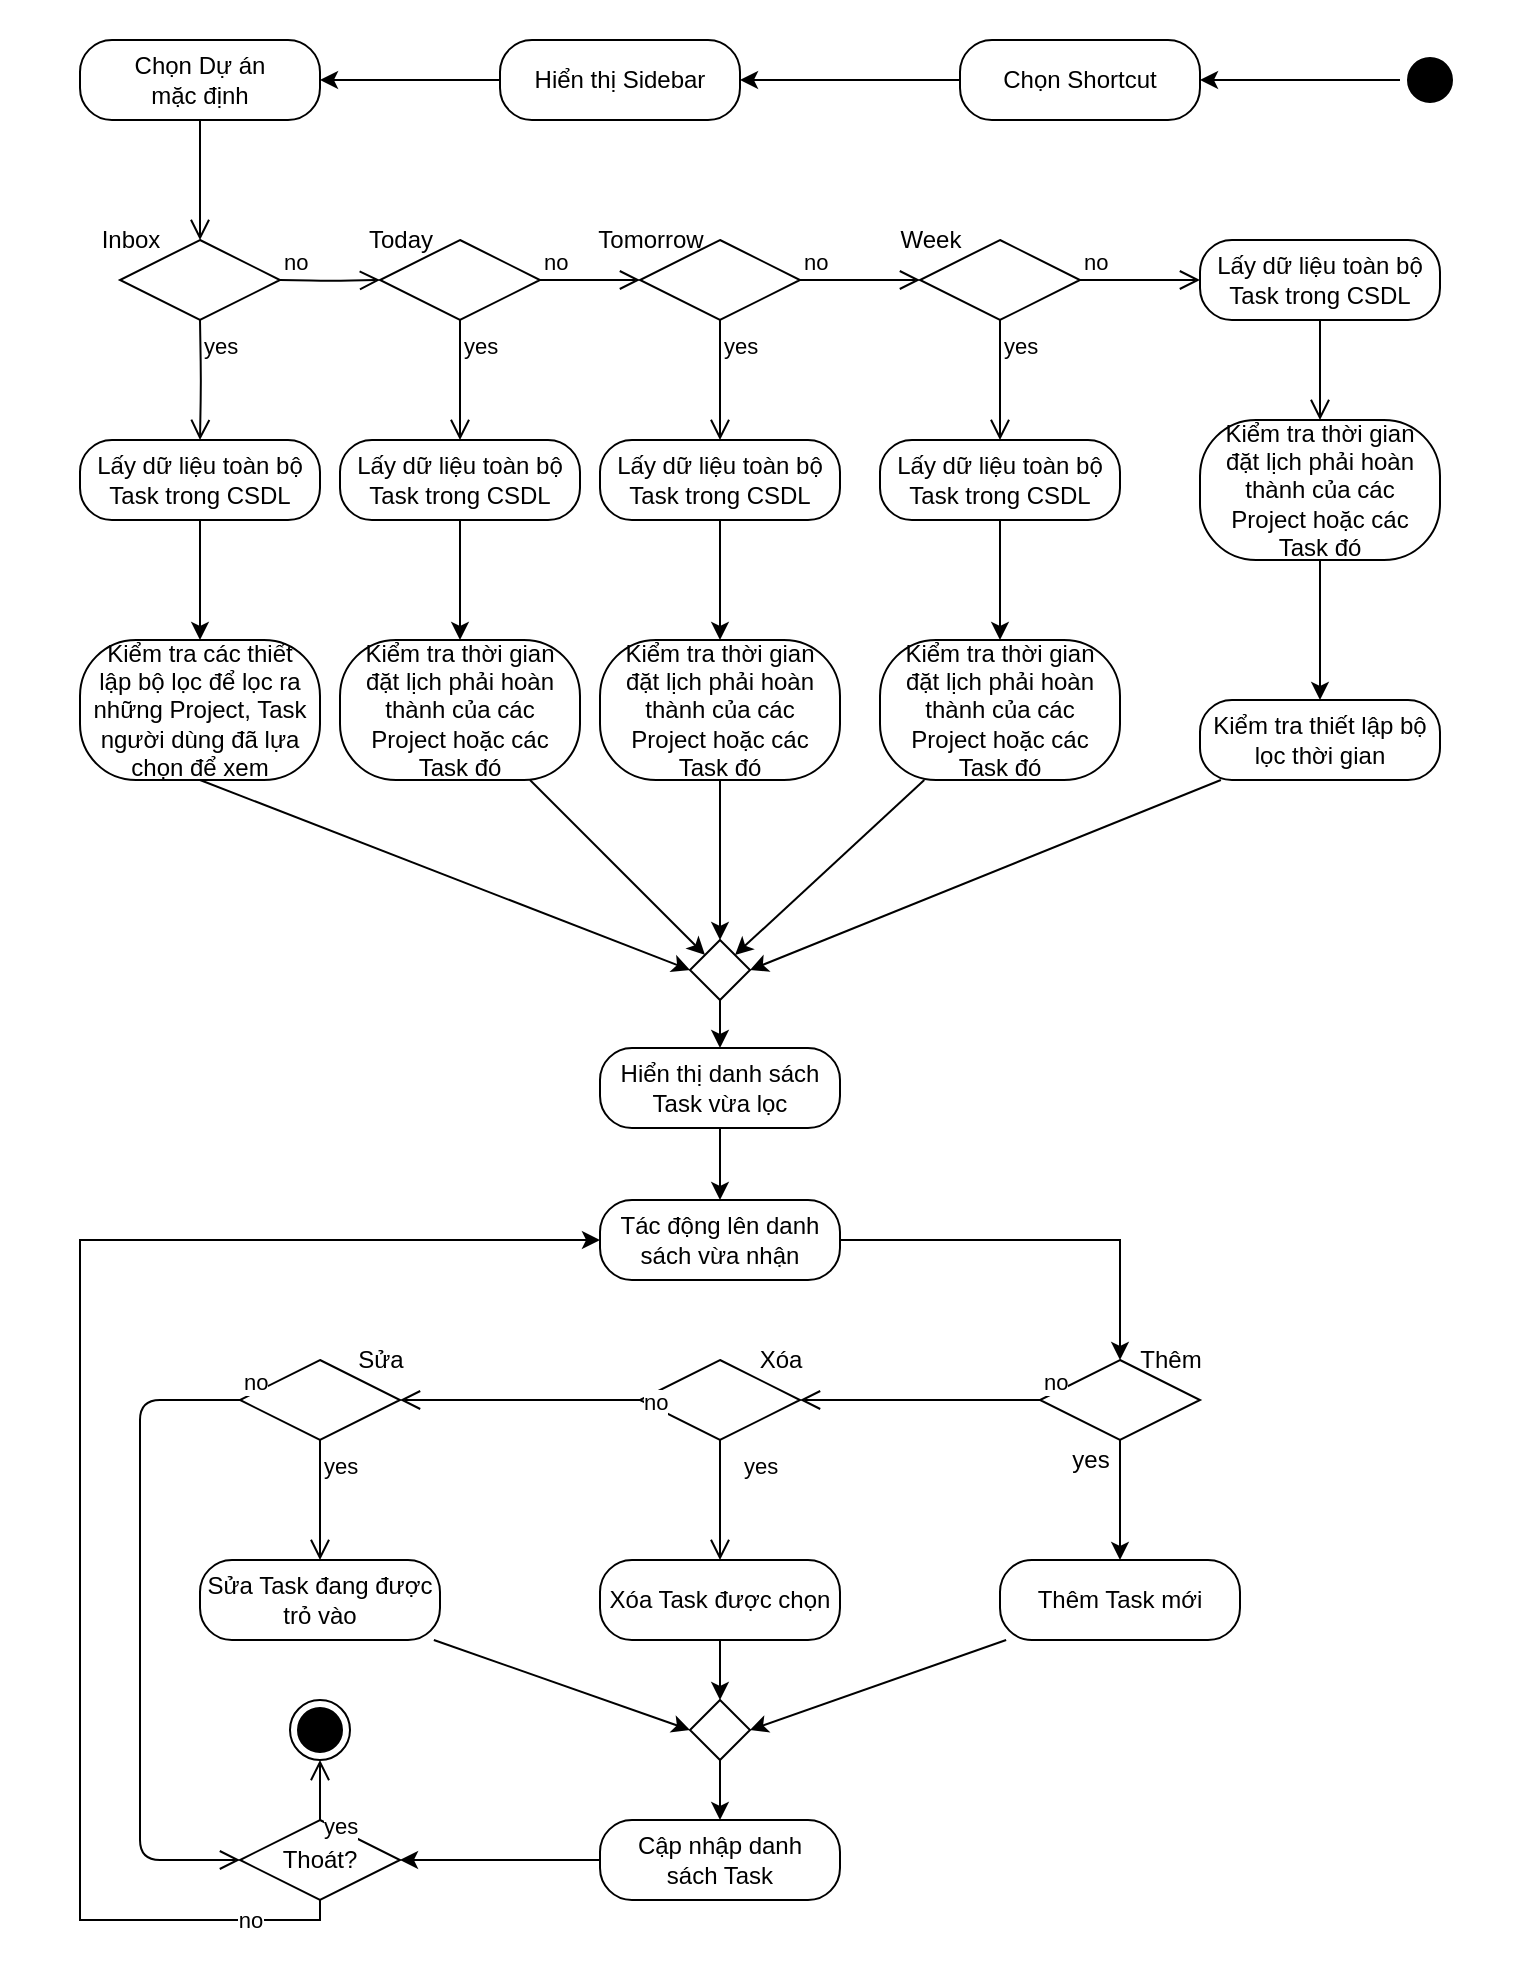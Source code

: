 <mxfile version="13.10.0" type="device"><diagram id="kFzyIThgMtHQMabeDfol" name="Page-1"><mxGraphModel dx="1038" dy="580" grid="1" gridSize="10" guides="1" tooltips="1" connect="1" arrows="1" fold="1" page="1" pageScale="1" pageWidth="827" pageHeight="1169" math="0" shadow="0"><root><mxCell id="0"/><mxCell id="1" parent="0"/><mxCell id="lQM_OXTgo6FJZ3bdcWBS-43" value="" style="rounded=0;whiteSpace=wrap;html=1;fillColor=#FFFFFF;strokeColor=none;" parent="1" vertex="1"><mxGeometry x="360" y="40" width="760" height="990" as="geometry"/></mxCell><mxCell id="lQM_OXTgo6FJZ3bdcWBS-35" style="edgeStyle=orthogonalEdgeStyle;rounded=0;orthogonalLoop=1;jettySize=auto;html=1;entryX=1;entryY=0.5;entryDx=0;entryDy=0;strokeColor=#000000;" parent="1" source="c0gr2Mgtns4BvXPkJ11Y-2" target="lQM_OXTgo6FJZ3bdcWBS-30" edge="1"><mxGeometry relative="1" as="geometry"/></mxCell><mxCell id="c0gr2Mgtns4BvXPkJ11Y-2" value="" style="ellipse;html=1;shape=startState;fillColor=#000000;" parent="1" vertex="1"><mxGeometry x="1060" y="65" width="30" height="30" as="geometry"/></mxCell><mxCell id="c0gr2Mgtns4BvXPkJ11Y-7" value="Chọn Dự án&lt;br&gt;mặc định" style="rounded=1;whiteSpace=wrap;html=1;arcSize=40;fontColor=#000000;fillColor=#FFFFFF;" parent="1" vertex="1"><mxGeometry x="400" y="60" width="120" height="40" as="geometry"/></mxCell><mxCell id="c0gr2Mgtns4BvXPkJ11Y-8" value="" style="edgeStyle=orthogonalEdgeStyle;html=1;verticalAlign=bottom;endArrow=open;endSize=8;exitX=0.5;exitY=1;exitDx=0;exitDy=0;entryX=0.5;entryY=0;entryDx=0;entryDy=0;" parent="1" source="c0gr2Mgtns4BvXPkJ11Y-7" edge="1"><mxGeometry relative="1" as="geometry"><mxPoint x="460" y="160" as="targetPoint"/><Array as="points"><mxPoint x="460" y="140"/><mxPoint x="460" y="140"/></Array></mxGeometry></mxCell><mxCell id="lQM_OXTgo6FJZ3bdcWBS-22" style="edgeStyle=none;rounded=0;orthogonalLoop=1;jettySize=auto;html=1;entryX=0.5;entryY=0;entryDx=0;entryDy=0;strokeColor=#000000;" parent="1" source="c0gr2Mgtns4BvXPkJ11Y-9" target="c0gr2Mgtns4BvXPkJ11Y-11" edge="1"><mxGeometry relative="1" as="geometry"/></mxCell><mxCell id="c0gr2Mgtns4BvXPkJ11Y-9" value="Lấy dữ liệu toàn bộ Task trong CSDL" style="rounded=1;whiteSpace=wrap;html=1;arcSize=40;" parent="1" vertex="1"><mxGeometry x="400" y="260" width="120" height="40" as="geometry"/></mxCell><mxCell id="lQM_OXTgo6FJZ3bdcWBS-12" style="rounded=0;orthogonalLoop=1;jettySize=auto;html=1;entryX=0;entryY=0.5;entryDx=0;entryDy=0;strokeColor=#000000;exitX=0.5;exitY=1;exitDx=0;exitDy=0;" parent="1" source="c0gr2Mgtns4BvXPkJ11Y-11" target="lQM_OXTgo6FJZ3bdcWBS-10" edge="1"><mxGeometry relative="1" as="geometry"/></mxCell><mxCell id="c0gr2Mgtns4BvXPkJ11Y-11" value="&lt;table class=&quot;NormalTable&quot;&gt;&lt;tbody&gt;&lt;tr&gt;&lt;td width=&quot;200&quot;&gt;&lt;span class=&quot;fontstyle0&quot;&gt;Kiểm tra các thiết lập bộ lọc để lọc ra những Project, Task người dùng đã lựa chọn để xem&lt;/span&gt;&lt;/td&gt;&lt;/tr&gt;&lt;/tbody&gt;&lt;/table&gt; " style="rounded=1;whiteSpace=wrap;html=1;arcSize=40;" parent="1" vertex="1"><mxGeometry x="400" y="360" width="120" height="70" as="geometry"/></mxCell><mxCell id="lQM_OXTgo6FJZ3bdcWBS-1" style="edgeStyle=orthogonalEdgeStyle;rounded=0;orthogonalLoop=1;jettySize=auto;html=1;entryX=0.5;entryY=0;entryDx=0;entryDy=0;strokeColor=#000000;" parent="1" source="c0gr2Mgtns4BvXPkJ11Y-13" target="c0gr2Mgtns4BvXPkJ11Y-21" edge="1"><mxGeometry relative="1" as="geometry"/></mxCell><mxCell id="c0gr2Mgtns4BvXPkJ11Y-13" value="Hiển thị danh sách Task vừa lọc" style="rounded=1;whiteSpace=wrap;html=1;arcSize=40;" parent="1" vertex="1"><mxGeometry x="660" y="564" width="120" height="40" as="geometry"/></mxCell><mxCell id="lQM_OXTgo6FJZ3bdcWBS-7" style="edgeStyle=orthogonalEdgeStyle;rounded=0;orthogonalLoop=1;jettySize=auto;html=1;entryX=0.5;entryY=0;entryDx=0;entryDy=0;strokeColor=#000000;" parent="1" source="c0gr2Mgtns4BvXPkJ11Y-21" target="c0gr2Mgtns4BvXPkJ11Y-77" edge="1"><mxGeometry relative="1" as="geometry"/></mxCell><mxCell id="c0gr2Mgtns4BvXPkJ11Y-21" value="Tác động lên danh sách vừa nhận" style="rounded=1;whiteSpace=wrap;html=1;arcSize=40;" parent="1" vertex="1"><mxGeometry x="660" y="640" width="120" height="40" as="geometry"/></mxCell><mxCell id="c0gr2Mgtns4BvXPkJ11Y-37" value="no" style="edgeStyle=orthogonalEdgeStyle;html=1;align=left;verticalAlign=bottom;endArrow=open;endSize=8;" parent="1" target="c0gr2Mgtns4BvXPkJ11Y-39" edge="1"><mxGeometry x="-1" relative="1" as="geometry"><mxPoint x="580" y="180" as="targetPoint"/><mxPoint x="500" y="180" as="sourcePoint"/></mxGeometry></mxCell><mxCell id="c0gr2Mgtns4BvXPkJ11Y-38" value="yes" style="edgeStyle=orthogonalEdgeStyle;html=1;align=left;verticalAlign=top;endArrow=open;endSize=8;entryX=0.5;entryY=0;entryDx=0;entryDy=0;" parent="1" target="c0gr2Mgtns4BvXPkJ11Y-9" edge="1"><mxGeometry x="-1" relative="1" as="geometry"><mxPoint x="440" y="260" as="targetPoint"/><mxPoint x="460" y="200" as="sourcePoint"/></mxGeometry></mxCell><mxCell id="c0gr2Mgtns4BvXPkJ11Y-39" value="" style="rhombus;whiteSpace=wrap;html=1;" parent="1" vertex="1"><mxGeometry x="550" y="160" width="80" height="40" as="geometry"/></mxCell><mxCell id="c0gr2Mgtns4BvXPkJ11Y-40" value="no" style="edgeStyle=orthogonalEdgeStyle;html=1;align=left;verticalAlign=bottom;endArrow=open;endSize=8;entryX=0;entryY=0.5;entryDx=0;entryDy=0;" parent="1" source="c0gr2Mgtns4BvXPkJ11Y-39" target="c0gr2Mgtns4BvXPkJ11Y-42" edge="1"><mxGeometry x="-1" relative="1" as="geometry"><mxPoint x="720" y="180" as="targetPoint"/></mxGeometry></mxCell><mxCell id="c0gr2Mgtns4BvXPkJ11Y-41" value="yes" style="edgeStyle=orthogonalEdgeStyle;html=1;align=left;verticalAlign=top;endArrow=open;endSize=8;" parent="1" source="c0gr2Mgtns4BvXPkJ11Y-39" target="c0gr2Mgtns4BvXPkJ11Y-51" edge="1"><mxGeometry x="-1" relative="1" as="geometry"><mxPoint x="580" y="260" as="targetPoint"/></mxGeometry></mxCell><mxCell id="c0gr2Mgtns4BvXPkJ11Y-42" value="" style="rhombus;whiteSpace=wrap;html=1;" parent="1" vertex="1"><mxGeometry x="680" y="160" width="80" height="40" as="geometry"/></mxCell><mxCell id="c0gr2Mgtns4BvXPkJ11Y-43" value="no" style="edgeStyle=orthogonalEdgeStyle;html=1;align=left;verticalAlign=bottom;endArrow=open;endSize=8;" parent="1" source="c0gr2Mgtns4BvXPkJ11Y-42" target="c0gr2Mgtns4BvXPkJ11Y-45" edge="1"><mxGeometry x="-1" relative="1" as="geometry"><mxPoint x="860" y="180" as="targetPoint"/></mxGeometry></mxCell><mxCell id="c0gr2Mgtns4BvXPkJ11Y-44" value="yes" style="edgeStyle=orthogonalEdgeStyle;html=1;align=left;verticalAlign=top;endArrow=open;endSize=8;" parent="1" source="c0gr2Mgtns4BvXPkJ11Y-42" target="c0gr2Mgtns4BvXPkJ11Y-53" edge="1"><mxGeometry x="-1" relative="1" as="geometry"><mxPoint x="720" y="260" as="targetPoint"/></mxGeometry></mxCell><mxCell id="c0gr2Mgtns4BvXPkJ11Y-45" value="" style="rhombus;whiteSpace=wrap;html=1;" parent="1" vertex="1"><mxGeometry x="820" y="160" width="80" height="40" as="geometry"/></mxCell><mxCell id="c0gr2Mgtns4BvXPkJ11Y-46" value="no" style="edgeStyle=orthogonalEdgeStyle;html=1;align=left;verticalAlign=bottom;endArrow=open;endSize=8;" parent="1" source="c0gr2Mgtns4BvXPkJ11Y-45" edge="1"><mxGeometry x="-1" relative="1" as="geometry"><mxPoint x="960" y="180" as="targetPoint"/></mxGeometry></mxCell><mxCell id="c0gr2Mgtns4BvXPkJ11Y-47" value="yes" style="edgeStyle=orthogonalEdgeStyle;html=1;align=left;verticalAlign=top;endArrow=open;endSize=8;" parent="1" source="c0gr2Mgtns4BvXPkJ11Y-45" target="c0gr2Mgtns4BvXPkJ11Y-55" edge="1"><mxGeometry x="-1" relative="1" as="geometry"><mxPoint x="860" y="260" as="targetPoint"/></mxGeometry></mxCell><mxCell id="lQM_OXTgo6FJZ3bdcWBS-21" style="edgeStyle=none;rounded=0;orthogonalLoop=1;jettySize=auto;html=1;entryX=0.5;entryY=0;entryDx=0;entryDy=0;strokeColor=#000000;" parent="1" source="c0gr2Mgtns4BvXPkJ11Y-51" target="c0gr2Mgtns4BvXPkJ11Y-60" edge="1"><mxGeometry relative="1" as="geometry"/></mxCell><mxCell id="c0gr2Mgtns4BvXPkJ11Y-51" value="Lấy dữ liệu toàn bộ Task trong CSDL" style="rounded=1;whiteSpace=wrap;html=1;arcSize=40;" parent="1" vertex="1"><mxGeometry x="530" y="260" width="120" height="40" as="geometry"/></mxCell><mxCell id="lQM_OXTgo6FJZ3bdcWBS-20" style="edgeStyle=none;rounded=0;orthogonalLoop=1;jettySize=auto;html=1;strokeColor=#000000;" parent="1" source="c0gr2Mgtns4BvXPkJ11Y-53" target="c0gr2Mgtns4BvXPkJ11Y-67" edge="1"><mxGeometry relative="1" as="geometry"/></mxCell><mxCell id="c0gr2Mgtns4BvXPkJ11Y-53" value="Lấy dữ liệu toàn bộ Task trong CSDL" style="rounded=1;whiteSpace=wrap;html=1;arcSize=40;" parent="1" vertex="1"><mxGeometry x="660" y="260" width="120" height="40" as="geometry"/></mxCell><mxCell id="lQM_OXTgo6FJZ3bdcWBS-19" style="edgeStyle=none;rounded=0;orthogonalLoop=1;jettySize=auto;html=1;entryX=0.5;entryY=0;entryDx=0;entryDy=0;strokeColor=#000000;" parent="1" source="c0gr2Mgtns4BvXPkJ11Y-55" target="c0gr2Mgtns4BvXPkJ11Y-70" edge="1"><mxGeometry relative="1" as="geometry"/></mxCell><mxCell id="c0gr2Mgtns4BvXPkJ11Y-55" value="Lấy dữ liệu toàn bộ Task trong CSDL" style="rounded=1;whiteSpace=wrap;html=1;arcSize=40;" parent="1" vertex="1"><mxGeometry x="800" y="260" width="120" height="40" as="geometry"/></mxCell><mxCell id="c0gr2Mgtns4BvXPkJ11Y-57" value="Lấy dữ liệu toàn bộ Task trong CSDL" style="rounded=1;whiteSpace=wrap;html=1;arcSize=40;" parent="1" vertex="1"><mxGeometry x="960" y="160" width="120" height="40" as="geometry"/></mxCell><mxCell id="c0gr2Mgtns4BvXPkJ11Y-58" value="" style="edgeStyle=orthogonalEdgeStyle;html=1;verticalAlign=bottom;endArrow=open;endSize=8;" parent="1" source="c0gr2Mgtns4BvXPkJ11Y-57" edge="1"><mxGeometry relative="1" as="geometry"><mxPoint x="1020" y="250" as="targetPoint"/></mxGeometry></mxCell><mxCell id="lQM_OXTgo6FJZ3bdcWBS-14" style="edgeStyle=none;rounded=0;orthogonalLoop=1;jettySize=auto;html=1;entryX=0;entryY=0;entryDx=0;entryDy=0;strokeColor=#000000;" parent="1" source="c0gr2Mgtns4BvXPkJ11Y-60" target="lQM_OXTgo6FJZ3bdcWBS-10" edge="1"><mxGeometry relative="1" as="geometry"/></mxCell><mxCell id="c0gr2Mgtns4BvXPkJ11Y-60" value="&lt;table class=&quot;NormalTable&quot;&gt;&lt;tbody&gt;&lt;tr&gt;&lt;td width=&quot;200&quot;&gt;&lt;span class=&quot;fontstyle0&quot;&gt;Kiểm tra thời gian đặt lịch phải hoàn thành của các Project hoặc các Task đó&lt;/span&gt;&lt;/td&gt;&lt;/tr&gt;&lt;/tbody&gt;&lt;/table&gt; " style="rounded=1;whiteSpace=wrap;html=1;arcSize=40;" parent="1" vertex="1"><mxGeometry x="530" y="360" width="120" height="70" as="geometry"/></mxCell><mxCell id="lQM_OXTgo6FJZ3bdcWBS-15" style="edgeStyle=none;rounded=0;orthogonalLoop=1;jettySize=auto;html=1;entryX=0.5;entryY=0;entryDx=0;entryDy=0;strokeColor=#000000;" parent="1" source="c0gr2Mgtns4BvXPkJ11Y-67" target="lQM_OXTgo6FJZ3bdcWBS-10" edge="1"><mxGeometry relative="1" as="geometry"/></mxCell><mxCell id="c0gr2Mgtns4BvXPkJ11Y-67" value="&lt;table class=&quot;NormalTable&quot;&gt;&lt;tbody&gt;&lt;tr&gt;&lt;td width=&quot;200&quot;&gt;&lt;span class=&quot;fontstyle0&quot;&gt;Kiểm tra thời gian đặt lịch phải hoàn thành của các Project hoặc các Task đó&lt;/span&gt;&lt;/td&gt;&lt;/tr&gt;&lt;/tbody&gt;&lt;/table&gt; " style="rounded=1;whiteSpace=wrap;html=1;arcSize=40;" parent="1" vertex="1"><mxGeometry x="660" y="360" width="120" height="70" as="geometry"/></mxCell><mxCell id="lQM_OXTgo6FJZ3bdcWBS-16" style="edgeStyle=none;rounded=0;orthogonalLoop=1;jettySize=auto;html=1;entryX=1;entryY=0;entryDx=0;entryDy=0;strokeColor=#000000;" parent="1" source="c0gr2Mgtns4BvXPkJ11Y-70" target="lQM_OXTgo6FJZ3bdcWBS-10" edge="1"><mxGeometry relative="1" as="geometry"/></mxCell><mxCell id="c0gr2Mgtns4BvXPkJ11Y-70" value="&lt;table class=&quot;NormalTable&quot;&gt;&lt;tbody&gt;&lt;tr&gt;&lt;td width=&quot;200&quot;&gt;&lt;span class=&quot;fontstyle0&quot;&gt;Kiểm tra thời gian đặt lịch phải hoàn thành của các Project hoặc các Task đó&lt;/span&gt;&lt;/td&gt;&lt;/tr&gt;&lt;/tbody&gt;&lt;/table&gt; " style="rounded=1;whiteSpace=wrap;html=1;arcSize=40;" parent="1" vertex="1"><mxGeometry x="800" y="360" width="120" height="70" as="geometry"/></mxCell><mxCell id="lQM_OXTgo6FJZ3bdcWBS-18" style="edgeStyle=none;rounded=0;orthogonalLoop=1;jettySize=auto;html=1;entryX=0.5;entryY=0;entryDx=0;entryDy=0;strokeColor=#000000;" parent="1" source="c0gr2Mgtns4BvXPkJ11Y-72" target="c0gr2Mgtns4BvXPkJ11Y-75" edge="1"><mxGeometry relative="1" as="geometry"/></mxCell><mxCell id="c0gr2Mgtns4BvXPkJ11Y-72" value="&lt;table class=&quot;NormalTable&quot;&gt;&lt;tbody&gt;&lt;tr&gt;&lt;td width=&quot;200&quot;&gt;&lt;span class=&quot;fontstyle0&quot;&gt;Kiểm tra thời gian đặt lịch phải hoàn thành của các Project hoặc các Task đó&lt;/span&gt;&lt;/td&gt;&lt;/tr&gt;&lt;/tbody&gt;&lt;/table&gt; " style="rounded=1;whiteSpace=wrap;html=1;arcSize=40;" parent="1" vertex="1"><mxGeometry x="960" y="250" width="120" height="70" as="geometry"/></mxCell><mxCell id="lQM_OXTgo6FJZ3bdcWBS-17" style="edgeStyle=none;rounded=0;orthogonalLoop=1;jettySize=auto;html=1;entryX=1;entryY=0.5;entryDx=0;entryDy=0;strokeColor=#000000;" parent="1" source="c0gr2Mgtns4BvXPkJ11Y-75" target="lQM_OXTgo6FJZ3bdcWBS-10" edge="1"><mxGeometry relative="1" as="geometry"/></mxCell><mxCell id="c0gr2Mgtns4BvXPkJ11Y-75" value="Kiểm tra thiết lập bộ lọc thời gian" style="rounded=1;whiteSpace=wrap;html=1;arcSize=40;" parent="1" vertex="1"><mxGeometry x="960" y="390" width="120" height="40" as="geometry"/></mxCell><mxCell id="lQM_OXTgo6FJZ3bdcWBS-40" style="edgeStyle=orthogonalEdgeStyle;rounded=0;orthogonalLoop=1;jettySize=auto;html=1;entryX=0.5;entryY=0;entryDx=0;entryDy=0;strokeColor=#000000;" parent="1" source="c0gr2Mgtns4BvXPkJ11Y-77" target="c0gr2Mgtns4BvXPkJ11Y-90" edge="1"><mxGeometry relative="1" as="geometry"><Array as="points"><mxPoint x="920" y="770"/><mxPoint x="920" y="770"/></Array></mxGeometry></mxCell><mxCell id="c0gr2Mgtns4BvXPkJ11Y-77" value="" style="rhombus;whiteSpace=wrap;html=1;" parent="1" vertex="1"><mxGeometry x="880.0" y="720" width="80" height="40" as="geometry"/></mxCell><mxCell id="c0gr2Mgtns4BvXPkJ11Y-78" value="no" style="edgeStyle=orthogonalEdgeStyle;html=1;align=left;verticalAlign=bottom;endArrow=open;endSize=8;exitX=0;exitY=0.5;exitDx=0;exitDy=0;" parent="1" source="c0gr2Mgtns4BvXPkJ11Y-77" target="c0gr2Mgtns4BvXPkJ11Y-80" edge="1"><mxGeometry x="-1" relative="1" as="geometry"><mxPoint x="80" y="760" as="targetPoint"/></mxGeometry></mxCell><mxCell id="c0gr2Mgtns4BvXPkJ11Y-80" value="" style="rhombus;whiteSpace=wrap;html=1;" parent="1" vertex="1"><mxGeometry x="680.0" y="720" width="80" height="40" as="geometry"/></mxCell><mxCell id="c0gr2Mgtns4BvXPkJ11Y-81" value="no" style="edgeStyle=orthogonalEdgeStyle;html=1;align=left;verticalAlign=bottom;endArrow=open;endSize=8;exitX=0;exitY=0.5;exitDx=0;exitDy=0;" parent="1" source="c0gr2Mgtns4BvXPkJ11Y-80" target="c0gr2Mgtns4BvXPkJ11Y-83" edge="1"><mxGeometry x="-1" y="10" relative="1" as="geometry"><mxPoint x="80" y="840" as="targetPoint"/><mxPoint as="offset"/></mxGeometry></mxCell><mxCell id="c0gr2Mgtns4BvXPkJ11Y-82" value="yes" style="edgeStyle=orthogonalEdgeStyle;html=1;align=left;verticalAlign=top;endArrow=open;endSize=8;exitX=0.5;exitY=1;exitDx=0;exitDy=0;entryX=0.5;entryY=0;entryDx=0;entryDy=0;" parent="1" source="c0gr2Mgtns4BvXPkJ11Y-80" target="c0gr2Mgtns4BvXPkJ11Y-92" edge="1"><mxGeometry x="-1" y="10" relative="1" as="geometry"><mxPoint x="400" y="740" as="targetPoint"/><mxPoint x="130" y="740" as="sourcePoint"/><mxPoint as="offset"/></mxGeometry></mxCell><mxCell id="c0gr2Mgtns4BvXPkJ11Y-83" value="" style="rhombus;whiteSpace=wrap;html=1;" parent="1" vertex="1"><mxGeometry x="480.0" y="720" width="80" height="40" as="geometry"/></mxCell><mxCell id="c0gr2Mgtns4BvXPkJ11Y-84" value="no" style="edgeStyle=orthogonalEdgeStyle;html=1;align=left;verticalAlign=bottom;endArrow=open;endSize=8;exitX=0;exitY=0.5;exitDx=0;exitDy=0;entryX=0;entryY=0.5;entryDx=0;entryDy=0;" parent="1" source="c0gr2Mgtns4BvXPkJ11Y-83" target="9NUkWBMN1WSwX4aPsKZv-5" edge="1"><mxGeometry x="-1" relative="1" as="geometry"><mxPoint x="80.0" y="920" as="targetPoint"/><Array as="points"><mxPoint x="430" y="740"/><mxPoint x="430" y="970"/></Array></mxGeometry></mxCell><mxCell id="c0gr2Mgtns4BvXPkJ11Y-85" value="yes" style="edgeStyle=orthogonalEdgeStyle;html=1;align=left;verticalAlign=top;endArrow=open;endSize=8;exitX=0.5;exitY=1;exitDx=0;exitDy=0;" parent="1" source="c0gr2Mgtns4BvXPkJ11Y-83" target="c0gr2Mgtns4BvXPkJ11Y-94" edge="1"><mxGeometry x="-1" relative="1" as="geometry"><mxPoint x="400" y="820" as="targetPoint"/></mxGeometry></mxCell><mxCell id="lQM_OXTgo6FJZ3bdcWBS-27" style="edgeStyle=none;rounded=0;orthogonalLoop=1;jettySize=auto;html=1;entryX=1;entryY=0.5;entryDx=0;entryDy=0;strokeColor=#000000;" parent="1" source="c0gr2Mgtns4BvXPkJ11Y-90" target="lQM_OXTgo6FJZ3bdcWBS-24" edge="1"><mxGeometry relative="1" as="geometry"/></mxCell><mxCell id="c0gr2Mgtns4BvXPkJ11Y-90" value="Thêm Task mới" style="rounded=1;whiteSpace=wrap;html=1;arcSize=40;" parent="1" vertex="1"><mxGeometry x="860" y="820" width="120" height="40" as="geometry"/></mxCell><mxCell id="lQM_OXTgo6FJZ3bdcWBS-26" style="edgeStyle=none;rounded=0;orthogonalLoop=1;jettySize=auto;html=1;entryX=0.5;entryY=0;entryDx=0;entryDy=0;strokeColor=#000000;" parent="1" source="c0gr2Mgtns4BvXPkJ11Y-92" target="lQM_OXTgo6FJZ3bdcWBS-24" edge="1"><mxGeometry relative="1" as="geometry"/></mxCell><mxCell id="c0gr2Mgtns4BvXPkJ11Y-92" value="Xóa Task được chọn" style="rounded=1;whiteSpace=wrap;html=1;arcSize=40;" parent="1" vertex="1"><mxGeometry x="660" y="820" width="120" height="40" as="geometry"/></mxCell><mxCell id="lQM_OXTgo6FJZ3bdcWBS-25" style="edgeStyle=none;rounded=0;orthogonalLoop=1;jettySize=auto;html=1;entryX=0;entryY=0.5;entryDx=0;entryDy=0;strokeColor=#000000;" parent="1" source="c0gr2Mgtns4BvXPkJ11Y-94" target="lQM_OXTgo6FJZ3bdcWBS-24" edge="1"><mxGeometry relative="1" as="geometry"/></mxCell><mxCell id="c0gr2Mgtns4BvXPkJ11Y-94" value="Sửa Task đang được trỏ vào" style="rounded=1;whiteSpace=wrap;html=1;arcSize=40;" parent="1" vertex="1"><mxGeometry x="460.0" y="820" width="120" height="40" as="geometry"/></mxCell><mxCell id="lQM_OXTgo6FJZ3bdcWBS-23" style="edgeStyle=none;rounded=0;orthogonalLoop=1;jettySize=auto;html=1;entryX=1;entryY=0.5;entryDx=0;entryDy=0;strokeColor=#000000;" parent="1" source="c0gr2Mgtns4BvXPkJ11Y-102" target="9NUkWBMN1WSwX4aPsKZv-5" edge="1"><mxGeometry relative="1" as="geometry"/></mxCell><mxCell id="c0gr2Mgtns4BvXPkJ11Y-102" value="Cập nhập danh&lt;br&gt;sách Task" style="rounded=1;whiteSpace=wrap;html=1;arcSize=40;" parent="1" vertex="1"><mxGeometry x="660.0" y="950" width="120" height="40" as="geometry"/></mxCell><mxCell id="9NUkWBMN1WSwX4aPsKZv-4" value="" style="ellipse;html=1;shape=endState;fillColor=#000000;" parent="1" vertex="1"><mxGeometry x="505.0" y="890" width="30" height="30" as="geometry"/></mxCell><mxCell id="lQM_OXTgo6FJZ3bdcWBS-37" style="edgeStyle=orthogonalEdgeStyle;rounded=0;orthogonalLoop=1;jettySize=auto;html=1;entryX=0;entryY=0.5;entryDx=0;entryDy=0;strokeColor=#000000;exitX=0.5;exitY=1;exitDx=0;exitDy=0;" parent="1" source="9NUkWBMN1WSwX4aPsKZv-5" target="c0gr2Mgtns4BvXPkJ11Y-21" edge="1"><mxGeometry relative="1" as="geometry"><Array as="points"><mxPoint x="520" y="1000"/><mxPoint x="400" y="1000"/><mxPoint x="400" y="660"/></Array></mxGeometry></mxCell><mxCell id="lQM_OXTgo6FJZ3bdcWBS-38" value="no" style="edgeLabel;html=1;align=center;verticalAlign=middle;resizable=0;points=[];" parent="lQM_OXTgo6FJZ3bdcWBS-37" vertex="1" connectable="0"><mxGeometry x="-0.876" relative="1" as="geometry"><mxPoint as="offset"/></mxGeometry></mxCell><mxCell id="9NUkWBMN1WSwX4aPsKZv-5" value="Thoát?" style="rhombus;whiteSpace=wrap;html=1;" parent="1" vertex="1"><mxGeometry x="480.0" y="950" width="80" height="40" as="geometry"/></mxCell><mxCell id="9NUkWBMN1WSwX4aPsKZv-7" value="yes" style="edgeStyle=orthogonalEdgeStyle;html=1;align=left;verticalAlign=top;endArrow=open;endSize=8;entryX=0.5;entryY=1;entryDx=0;entryDy=0;" parent="1" source="9NUkWBMN1WSwX4aPsKZv-5" target="9NUkWBMN1WSwX4aPsKZv-4" edge="1"><mxGeometry x="-0.333" relative="1" as="geometry"><mxPoint x="80.0" y="1020" as="targetPoint"/><mxPoint as="offset"/></mxGeometry></mxCell><mxCell id="lQM_OXTgo6FJZ3bdcWBS-11" style="edgeStyle=orthogonalEdgeStyle;rounded=0;orthogonalLoop=1;jettySize=auto;html=1;exitX=0.5;exitY=1;exitDx=0;exitDy=0;entryX=0.5;entryY=0;entryDx=0;entryDy=0;strokeColor=#000000;" parent="1" source="lQM_OXTgo6FJZ3bdcWBS-10" target="c0gr2Mgtns4BvXPkJ11Y-13" edge="1"><mxGeometry relative="1" as="geometry"/></mxCell><mxCell id="lQM_OXTgo6FJZ3bdcWBS-10" value="" style="rhombus;strokeColor=#000000;fillColor=#FFFFFF;" parent="1" vertex="1"><mxGeometry x="705" y="510" width="30" height="30" as="geometry"/></mxCell><mxCell id="lQM_OXTgo6FJZ3bdcWBS-28" style="edgeStyle=none;rounded=0;orthogonalLoop=1;jettySize=auto;html=1;entryX=0.5;entryY=0;entryDx=0;entryDy=0;strokeColor=#000000;" parent="1" source="lQM_OXTgo6FJZ3bdcWBS-24" target="c0gr2Mgtns4BvXPkJ11Y-102" edge="1"><mxGeometry relative="1" as="geometry"/></mxCell><mxCell id="lQM_OXTgo6FJZ3bdcWBS-24" value="" style="rhombus;strokeColor=#000000;fillColor=#FFFFFF;" parent="1" vertex="1"><mxGeometry x="705" y="890" width="30" height="30" as="geometry"/></mxCell><mxCell id="lQM_OXTgo6FJZ3bdcWBS-33" style="edgeStyle=orthogonalEdgeStyle;rounded=0;orthogonalLoop=1;jettySize=auto;html=1;strokeColor=#000000;" parent="1" source="lQM_OXTgo6FJZ3bdcWBS-29" target="c0gr2Mgtns4BvXPkJ11Y-7" edge="1"><mxGeometry relative="1" as="geometry"/></mxCell><mxCell id="lQM_OXTgo6FJZ3bdcWBS-29" value="Hiển thị Sidebar" style="rounded=1;whiteSpace=wrap;html=1;arcSize=40;fontColor=#000000;fillColor=#FFFFFF;" parent="1" vertex="1"><mxGeometry x="610" y="60" width="120" height="40" as="geometry"/></mxCell><mxCell id="lQM_OXTgo6FJZ3bdcWBS-34" style="edgeStyle=orthogonalEdgeStyle;rounded=0;orthogonalLoop=1;jettySize=auto;html=1;entryX=1;entryY=0.5;entryDx=0;entryDy=0;strokeColor=#000000;" parent="1" source="lQM_OXTgo6FJZ3bdcWBS-30" target="lQM_OXTgo6FJZ3bdcWBS-29" edge="1"><mxGeometry relative="1" as="geometry"/></mxCell><mxCell id="lQM_OXTgo6FJZ3bdcWBS-30" value="Chọn Shortcut" style="rounded=1;whiteSpace=wrap;html=1;arcSize=40;fontColor=#000000;fillColor=#FFFFFF;" parent="1" vertex="1"><mxGeometry x="840" y="60" width="120" height="40" as="geometry"/></mxCell><mxCell id="lQM_OXTgo6FJZ3bdcWBS-41" value="yes" style="text;html=1;align=center;verticalAlign=middle;resizable=0;points=[];autosize=1;" parent="1" vertex="1"><mxGeometry x="890" y="760" width="30" height="20" as="geometry"/></mxCell><mxCell id="3xVg9ENLyUpikPIfwXSE-1" value="Thêm" style="text;html=1;align=center;verticalAlign=middle;resizable=0;points=[];autosize=1;" vertex="1" parent="1"><mxGeometry x="920" y="710" width="50" height="20" as="geometry"/></mxCell><mxCell id="3xVg9ENLyUpikPIfwXSE-2" value="Xóa" style="text;html=1;align=center;verticalAlign=middle;resizable=0;points=[];autosize=1;" vertex="1" parent="1"><mxGeometry x="730" y="710" width="40" height="20" as="geometry"/></mxCell><mxCell id="3xVg9ENLyUpikPIfwXSE-3" value="Sửa" style="text;html=1;align=center;verticalAlign=middle;resizable=0;points=[];autosize=1;" vertex="1" parent="1"><mxGeometry x="530" y="710" width="40" height="20" as="geometry"/></mxCell><mxCell id="3xVg9ENLyUpikPIfwXSE-4" value="" style="rhombus;whiteSpace=wrap;html=1;" vertex="1" parent="1"><mxGeometry x="420" y="160" width="80" height="40" as="geometry"/></mxCell><mxCell id="3xVg9ENLyUpikPIfwXSE-5" value="Inbox" style="text;html=1;align=center;verticalAlign=middle;resizable=0;points=[];autosize=1;" vertex="1" parent="1"><mxGeometry x="400" y="150" width="50" height="20" as="geometry"/></mxCell><mxCell id="3xVg9ENLyUpikPIfwXSE-6" value="Today" style="text;html=1;align=center;verticalAlign=middle;resizable=0;points=[];autosize=1;" vertex="1" parent="1"><mxGeometry x="535" y="150" width="50" height="20" as="geometry"/></mxCell><mxCell id="3xVg9ENLyUpikPIfwXSE-7" value="Tomorrow" style="text;html=1;align=center;verticalAlign=middle;resizable=0;points=[];autosize=1;" vertex="1" parent="1"><mxGeometry x="650" y="150" width="70" height="20" as="geometry"/></mxCell><mxCell id="3xVg9ENLyUpikPIfwXSE-8" value="Week" style="text;html=1;align=center;verticalAlign=middle;resizable=0;points=[];autosize=1;" vertex="1" parent="1"><mxGeometry x="800" y="150" width="50" height="20" as="geometry"/></mxCell></root></mxGraphModel></diagram></mxfile>